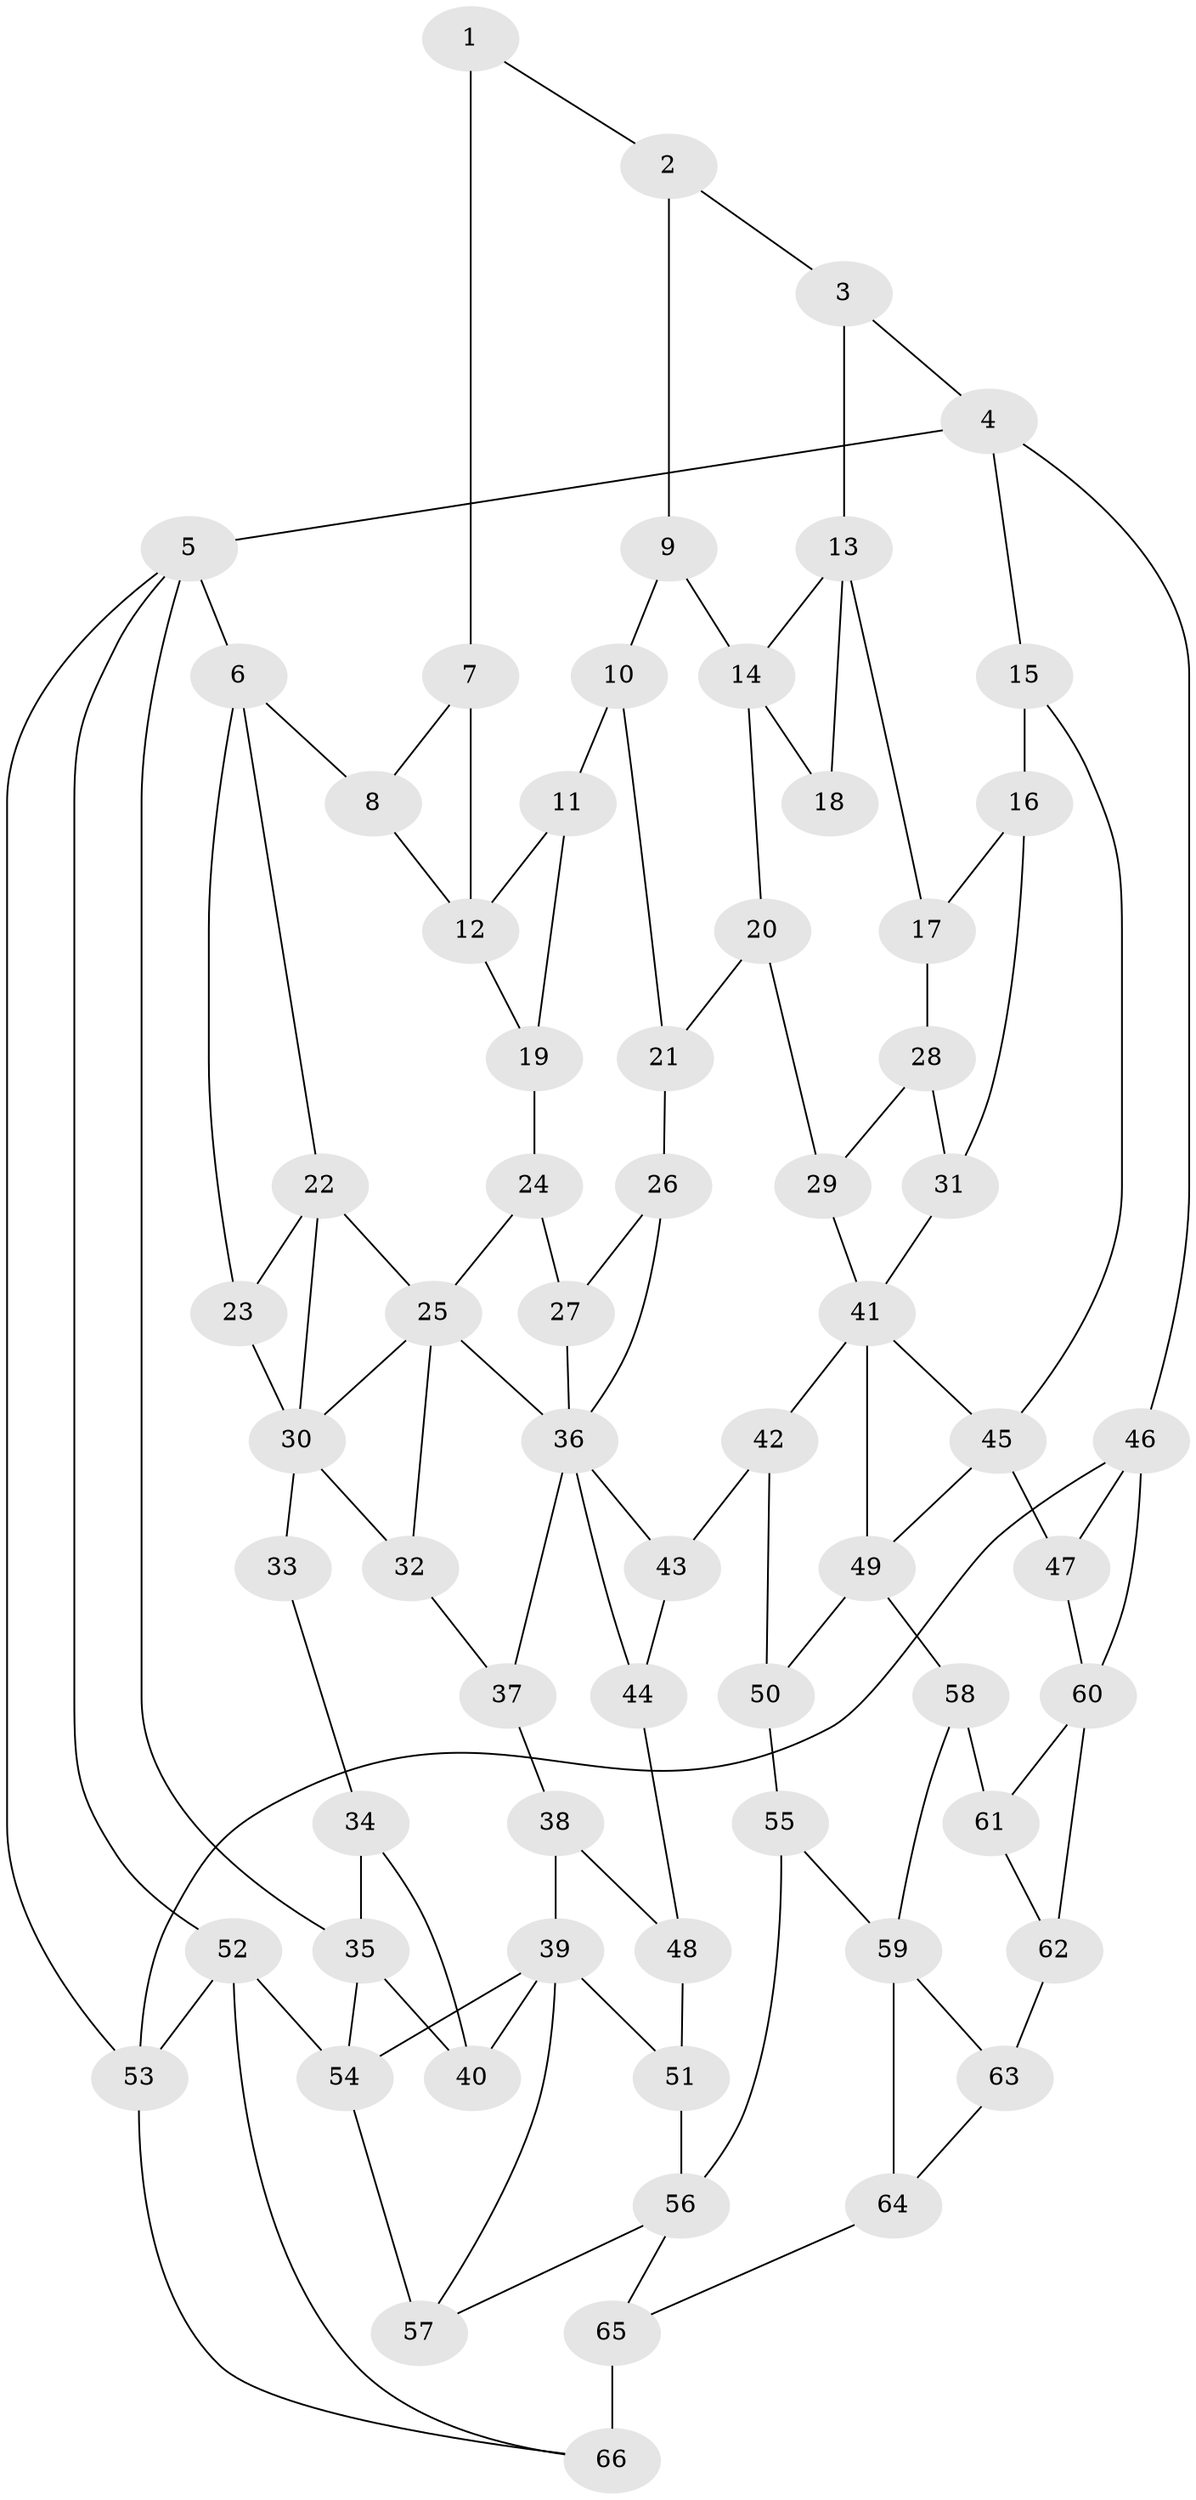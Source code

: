 // original degree distribution, {3: 0.015151515151515152, 4: 0.23484848484848486, 6: 0.2196969696969697, 5: 0.5303030303030303}
// Generated by graph-tools (version 1.1) at 2025/38/03/09/25 02:38:53]
// undirected, 66 vertices, 112 edges
graph export_dot {
graph [start="1"]
  node [color=gray90,style=filled];
  1;
  2;
  3;
  4;
  5;
  6;
  7;
  8;
  9;
  10;
  11;
  12;
  13;
  14;
  15;
  16;
  17;
  18;
  19;
  20;
  21;
  22;
  23;
  24;
  25;
  26;
  27;
  28;
  29;
  30;
  31;
  32;
  33;
  34;
  35;
  36;
  37;
  38;
  39;
  40;
  41;
  42;
  43;
  44;
  45;
  46;
  47;
  48;
  49;
  50;
  51;
  52;
  53;
  54;
  55;
  56;
  57;
  58;
  59;
  60;
  61;
  62;
  63;
  64;
  65;
  66;
  1 -- 2 [weight=1.0];
  1 -- 7 [weight=2.0];
  2 -- 3 [weight=1.0];
  2 -- 9 [weight=1.0];
  3 -- 4 [weight=1.0];
  3 -- 13 [weight=1.0];
  4 -- 5 [weight=1.0];
  4 -- 15 [weight=1.0];
  4 -- 46 [weight=1.0];
  5 -- 6 [weight=2.0];
  5 -- 35 [weight=1.0];
  5 -- 52 [weight=1.0];
  5 -- 53 [weight=1.0];
  6 -- 8 [weight=1.0];
  6 -- 22 [weight=1.0];
  6 -- 23 [weight=1.0];
  7 -- 8 [weight=1.0];
  7 -- 12 [weight=3.0];
  8 -- 12 [weight=1.0];
  9 -- 10 [weight=1.0];
  9 -- 14 [weight=1.0];
  10 -- 11 [weight=1.0];
  10 -- 21 [weight=1.0];
  11 -- 12 [weight=1.0];
  11 -- 19 [weight=1.0];
  12 -- 19 [weight=1.0];
  13 -- 14 [weight=1.0];
  13 -- 17 [weight=1.0];
  13 -- 18 [weight=3.0];
  14 -- 18 [weight=3.0];
  14 -- 20 [weight=1.0];
  15 -- 16 [weight=4.0];
  15 -- 45 [weight=1.0];
  16 -- 17 [weight=1.0];
  16 -- 31 [weight=1.0];
  17 -- 28 [weight=1.0];
  19 -- 24 [weight=1.0];
  20 -- 21 [weight=1.0];
  20 -- 29 [weight=1.0];
  21 -- 26 [weight=1.0];
  22 -- 23 [weight=1.0];
  22 -- 25 [weight=1.0];
  22 -- 30 [weight=1.0];
  23 -- 30 [weight=1.0];
  24 -- 25 [weight=1.0];
  24 -- 27 [weight=1.0];
  25 -- 30 [weight=1.0];
  25 -- 32 [weight=1.0];
  25 -- 36 [weight=1.0];
  26 -- 27 [weight=1.0];
  26 -- 36 [weight=1.0];
  27 -- 36 [weight=1.0];
  28 -- 29 [weight=1.0];
  28 -- 31 [weight=1.0];
  29 -- 41 [weight=1.0];
  30 -- 32 [weight=1.0];
  30 -- 33 [weight=2.0];
  31 -- 41 [weight=1.0];
  32 -- 37 [weight=1.0];
  33 -- 34 [weight=1.0];
  34 -- 35 [weight=1.0];
  34 -- 40 [weight=1.0];
  35 -- 40 [weight=1.0];
  35 -- 54 [weight=1.0];
  36 -- 37 [weight=1.0];
  36 -- 43 [weight=1.0];
  36 -- 44 [weight=1.0];
  37 -- 38 [weight=1.0];
  38 -- 39 [weight=1.0];
  38 -- 48 [weight=1.0];
  39 -- 40 [weight=2.0];
  39 -- 51 [weight=1.0];
  39 -- 54 [weight=1.0];
  39 -- 57 [weight=1.0];
  41 -- 42 [weight=1.0];
  41 -- 45 [weight=1.0];
  41 -- 49 [weight=1.0];
  42 -- 43 [weight=1.0];
  42 -- 50 [weight=1.0];
  43 -- 44 [weight=1.0];
  44 -- 48 [weight=1.0];
  45 -- 47 [weight=1.0];
  45 -- 49 [weight=1.0];
  46 -- 47 [weight=1.0];
  46 -- 53 [weight=1.0];
  46 -- 60 [weight=1.0];
  47 -- 60 [weight=1.0];
  48 -- 51 [weight=1.0];
  49 -- 50 [weight=2.0];
  49 -- 58 [weight=2.0];
  50 -- 55 [weight=1.0];
  51 -- 56 [weight=1.0];
  52 -- 53 [weight=1.0];
  52 -- 54 [weight=2.0];
  52 -- 66 [weight=1.0];
  53 -- 66 [weight=1.0];
  54 -- 57 [weight=2.0];
  55 -- 56 [weight=2.0];
  55 -- 59 [weight=2.0];
  56 -- 57 [weight=1.0];
  56 -- 65 [weight=1.0];
  58 -- 59 [weight=2.0];
  58 -- 61 [weight=1.0];
  59 -- 63 [weight=1.0];
  59 -- 64 [weight=1.0];
  60 -- 61 [weight=1.0];
  60 -- 62 [weight=3.0];
  61 -- 62 [weight=1.0];
  62 -- 63 [weight=2.0];
  63 -- 64 [weight=1.0];
  64 -- 65 [weight=1.0];
  65 -- 66 [weight=4.0];
}
